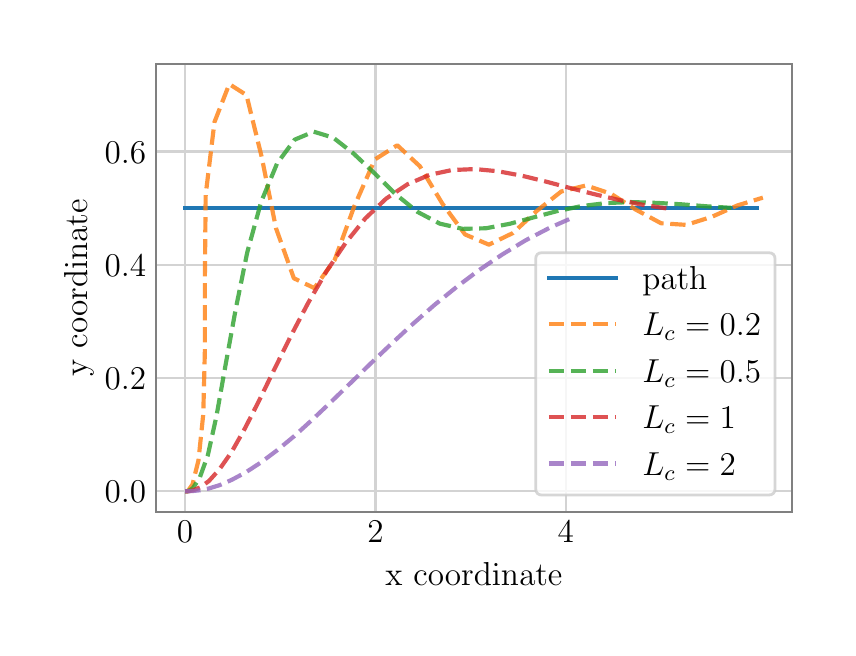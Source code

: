 \begingroup%
\makeatletter%
\begin{pgfpicture}%
\pgfpathrectangle{\pgfpointorigin}{\pgfqpoint{4.0in}{3.0in}}%
\pgfusepath{use as bounding box, clip}%
\begin{pgfscope}%
\pgfsetbuttcap%
\pgfsetmiterjoin%
\definecolor{currentfill}{rgb}{1.0,1.0,1.0}%
\pgfsetfillcolor{currentfill}%
\pgfsetlinewidth{0.0pt}%
\definecolor{currentstroke}{rgb}{1.0,1.0,1.0}%
\pgfsetstrokecolor{currentstroke}%
\pgfsetdash{}{0pt}%
\pgfpathmoveto{\pgfqpoint{0.0in}{0.0in}}%
\pgfpathlineto{\pgfqpoint{4.0in}{0.0in}}%
\pgfpathlineto{\pgfqpoint{4.0in}{3.0in}}%
\pgfpathlineto{\pgfqpoint{0.0in}{3.0in}}%
\pgfpathlineto{\pgfqpoint{0.0in}{0.0in}}%
\pgfpathclose%
\pgfusepath{fill}%
\end{pgfscope}%
\begin{pgfscope}%
\pgfsetbuttcap%
\pgfsetmiterjoin%
\definecolor{currentfill}{rgb}{1.0,1.0,1.0}%
\pgfsetfillcolor{currentfill}%
\pgfsetlinewidth{0.0pt}%
\definecolor{currentstroke}{rgb}{0.0,0.0,0.0}%
\pgfsetstrokecolor{currentstroke}%
\pgfsetstrokeopacity{0.0}%
\pgfsetdash{}{0pt}%
\pgfpathmoveto{\pgfqpoint{0.642in}{0.58in}}%
\pgfpathlineto{\pgfqpoint{3.82in}{0.58in}}%
\pgfpathlineto{\pgfqpoint{3.82in}{2.82in}}%
\pgfpathlineto{\pgfqpoint{0.642in}{2.82in}}%
\pgfpathlineto{\pgfqpoint{0.642in}{0.58in}}%
\pgfpathclose%
\pgfusepath{fill}%
\end{pgfscope}%
\begin{pgfscope}%
\pgfpathrectangle{\pgfqpoint{0.642in}{0.58in}}{\pgfqpoint{3.178in}{2.24in}}%
\pgfusepath{clip}%
\pgfsetrectcap%
\pgfsetroundjoin%
\pgfsetlinewidth{0.803pt}%
\definecolor{currentstroke}{rgb}{0.827,0.827,0.827}%
\pgfsetstrokecolor{currentstroke}%
\pgfsetdash{}{0pt}%
\pgfpathmoveto{\pgfqpoint{0.787in}{0.58in}}%
\pgfpathlineto{\pgfqpoint{0.787in}{2.82in}}%
\pgfusepath{stroke}%
\end{pgfscope}%
\begin{pgfscope}%
\definecolor{textcolor}{rgb}{0.0,0.0,0.0}%
\pgfsetstrokecolor{textcolor}%
\pgfsetfillcolor{textcolor}%
\pgftext[x=0.787in,y=0.532in,,top]{\color{textcolor}\rmfamily\fontsize{12.0}{14.4}\selectfont 0}%
\end{pgfscope}%
\begin{pgfscope}%
\pgfpathrectangle{\pgfqpoint{0.642in}{0.58in}}{\pgfqpoint{3.178in}{2.24in}}%
\pgfusepath{clip}%
\pgfsetrectcap%
\pgfsetroundjoin%
\pgfsetlinewidth{0.803pt}%
\definecolor{currentstroke}{rgb}{0.827,0.827,0.827}%
\pgfsetstrokecolor{currentstroke}%
\pgfsetdash{}{0pt}%
\pgfpathmoveto{\pgfqpoint{1.739in}{0.58in}}%
\pgfpathlineto{\pgfqpoint{1.739in}{2.82in}}%
\pgfusepath{stroke}%
\end{pgfscope}%
\begin{pgfscope}%
\definecolor{textcolor}{rgb}{0.0,0.0,0.0}%
\pgfsetstrokecolor{textcolor}%
\pgfsetfillcolor{textcolor}%
\pgftext[x=1.739in,y=0.532in,,top]{\color{textcolor}\rmfamily\fontsize{12.0}{14.4}\selectfont 2}%
\end{pgfscope}%
\begin{pgfscope}%
\pgfpathrectangle{\pgfqpoint{0.642in}{0.58in}}{\pgfqpoint{3.178in}{2.24in}}%
\pgfusepath{clip}%
\pgfsetrectcap%
\pgfsetroundjoin%
\pgfsetlinewidth{0.803pt}%
\definecolor{currentstroke}{rgb}{0.827,0.827,0.827}%
\pgfsetstrokecolor{currentstroke}%
\pgfsetdash{}{0pt}%
\pgfpathmoveto{\pgfqpoint{2.691in}{0.58in}}%
\pgfpathlineto{\pgfqpoint{2.691in}{2.82in}}%
\pgfusepath{stroke}%
\end{pgfscope}%
\begin{pgfscope}%
\definecolor{textcolor}{rgb}{0.0,0.0,0.0}%
\pgfsetstrokecolor{textcolor}%
\pgfsetfillcolor{textcolor}%
\pgftext[x=2.691in,y=0.532in,,top]{\color{textcolor}\rmfamily\fontsize{12.0}{14.4}\selectfont 4}%
\end{pgfscope}%
\begin{pgfscope}%
\definecolor{textcolor}{rgb}{0.0,0.0,0.0}%
\pgfsetstrokecolor{textcolor}%
\pgfsetfillcolor{textcolor}%
\pgftext[x=2.231in,y=0.328in,,top]{\color{textcolor}\rmfamily\fontsize{12.0}{14.4}\selectfont x coordinate}%
\end{pgfscope}%
\begin{pgfscope}%
\pgfpathrectangle{\pgfqpoint{0.642in}{0.58in}}{\pgfqpoint{3.178in}{2.24in}}%
\pgfusepath{clip}%
\pgfsetrectcap%
\pgfsetroundjoin%
\pgfsetlinewidth{0.803pt}%
\definecolor{currentstroke}{rgb}{0.827,0.827,0.827}%
\pgfsetstrokecolor{currentstroke}%
\pgfsetdash{}{0pt}%
\pgfpathmoveto{\pgfqpoint{0.642in}{0.682in}}%
\pgfpathlineto{\pgfqpoint{3.82in}{0.682in}}%
\pgfusepath{stroke}%
\end{pgfscope}%
\begin{pgfscope}%
\definecolor{textcolor}{rgb}{0.0,0.0,0.0}%
\pgfsetstrokecolor{textcolor}%
\pgfsetfillcolor{textcolor}%
\pgftext[x=0.385in, y=0.624in, left, base]{\color{textcolor}\rmfamily\fontsize{12.0}{14.4}\selectfont \(\displaystyle {0.0}\)}%
\end{pgfscope}%
\begin{pgfscope}%
\pgfpathrectangle{\pgfqpoint{0.642in}{0.58in}}{\pgfqpoint{3.178in}{2.24in}}%
\pgfusepath{clip}%
\pgfsetrectcap%
\pgfsetroundjoin%
\pgfsetlinewidth{0.803pt}%
\definecolor{currentstroke}{rgb}{0.827,0.827,0.827}%
\pgfsetstrokecolor{currentstroke}%
\pgfsetdash{}{0pt}%
\pgfpathmoveto{\pgfqpoint{0.642in}{1.248in}}%
\pgfpathlineto{\pgfqpoint{3.82in}{1.248in}}%
\pgfusepath{stroke}%
\end{pgfscope}%
\begin{pgfscope}%
\definecolor{textcolor}{rgb}{0.0,0.0,0.0}%
\pgfsetstrokecolor{textcolor}%
\pgfsetfillcolor{textcolor}%
\pgftext[x=0.385in, y=1.191in, left, base]{\color{textcolor}\rmfamily\fontsize{12.0}{14.4}\selectfont \(\displaystyle {0.2}\)}%
\end{pgfscope}%
\begin{pgfscope}%
\pgfpathrectangle{\pgfqpoint{0.642in}{0.58in}}{\pgfqpoint{3.178in}{2.24in}}%
\pgfusepath{clip}%
\pgfsetrectcap%
\pgfsetroundjoin%
\pgfsetlinewidth{0.803pt}%
\definecolor{currentstroke}{rgb}{0.827,0.827,0.827}%
\pgfsetstrokecolor{currentstroke}%
\pgfsetdash{}{0pt}%
\pgfpathmoveto{\pgfqpoint{0.642in}{1.815in}}%
\pgfpathlineto{\pgfqpoint{3.82in}{1.815in}}%
\pgfusepath{stroke}%
\end{pgfscope}%
\begin{pgfscope}%
\definecolor{textcolor}{rgb}{0.0,0.0,0.0}%
\pgfsetstrokecolor{textcolor}%
\pgfsetfillcolor{textcolor}%
\pgftext[x=0.385in, y=1.757in, left, base]{\color{textcolor}\rmfamily\fontsize{12.0}{14.4}\selectfont \(\displaystyle {0.4}\)}%
\end{pgfscope}%
\begin{pgfscope}%
\pgfpathrectangle{\pgfqpoint{0.642in}{0.58in}}{\pgfqpoint{3.178in}{2.24in}}%
\pgfusepath{clip}%
\pgfsetrectcap%
\pgfsetroundjoin%
\pgfsetlinewidth{0.803pt}%
\definecolor{currentstroke}{rgb}{0.827,0.827,0.827}%
\pgfsetstrokecolor{currentstroke}%
\pgfsetdash{}{0pt}%
\pgfpathmoveto{\pgfqpoint{0.642in}{2.381in}}%
\pgfpathlineto{\pgfqpoint{3.82in}{2.381in}}%
\pgfusepath{stroke}%
\end{pgfscope}%
\begin{pgfscope}%
\definecolor{textcolor}{rgb}{0.0,0.0,0.0}%
\pgfsetstrokecolor{textcolor}%
\pgfsetfillcolor{textcolor}%
\pgftext[x=0.385in, y=2.323in, left, base]{\color{textcolor}\rmfamily\fontsize{12.0}{14.4}\selectfont \(\displaystyle {0.6}\)}%
\end{pgfscope}%
\begin{pgfscope}%
\definecolor{textcolor}{rgb}{0.0,0.0,0.0}%
\pgfsetstrokecolor{textcolor}%
\pgfsetfillcolor{textcolor}%
\pgftext[x=0.33in,y=1.7in,,bottom,rotate=90.0]{\color{textcolor}\rmfamily\fontsize{12.0}{14.4}\selectfont y coordinate}%
\end{pgfscope}%
\begin{pgfscope}%
\pgfpathrectangle{\pgfqpoint{0.642in}{0.58in}}{\pgfqpoint{3.178in}{2.24in}}%
\pgfusepath{clip}%
\pgfsetrectcap%
\pgfsetroundjoin%
\pgfsetlinewidth{1.506pt}%
\definecolor{currentstroke}{rgb}{0.122,0.467,0.706}%
\pgfsetstrokecolor{currentstroke}%
\pgfsetdash{}{0pt}%
\pgfpathmoveto{\pgfqpoint{0.787in}{2.098in}}%
\pgfpathlineto{\pgfqpoint{0.845in}{2.098in}}%
\pgfpathlineto{\pgfqpoint{0.903in}{2.098in}}%
\pgfpathlineto{\pgfqpoint{0.962in}{2.098in}}%
\pgfpathlineto{\pgfqpoint{1.02in}{2.098in}}%
\pgfpathlineto{\pgfqpoint{1.078in}{2.098in}}%
\pgfpathlineto{\pgfqpoint{1.137in}{2.098in}}%
\pgfpathlineto{\pgfqpoint{1.195in}{2.098in}}%
\pgfpathlineto{\pgfqpoint{1.253in}{2.098in}}%
\pgfpathlineto{\pgfqpoint{1.312in}{2.098in}}%
\pgfpathlineto{\pgfqpoint{1.37in}{2.098in}}%
\pgfpathlineto{\pgfqpoint{1.428in}{2.098in}}%
\pgfpathlineto{\pgfqpoint{1.486in}{2.098in}}%
\pgfpathlineto{\pgfqpoint{1.545in}{2.098in}}%
\pgfpathlineto{\pgfqpoint{1.603in}{2.098in}}%
\pgfpathlineto{\pgfqpoint{1.661in}{2.098in}}%
\pgfpathlineto{\pgfqpoint{1.72in}{2.098in}}%
\pgfpathlineto{\pgfqpoint{1.778in}{2.098in}}%
\pgfpathlineto{\pgfqpoint{1.836in}{2.098in}}%
\pgfpathlineto{\pgfqpoint{1.895in}{2.098in}}%
\pgfpathlineto{\pgfqpoint{1.953in}{2.098in}}%
\pgfpathlineto{\pgfqpoint{2.011in}{2.098in}}%
\pgfpathlineto{\pgfqpoint{2.069in}{2.098in}}%
\pgfpathlineto{\pgfqpoint{2.128in}{2.098in}}%
\pgfpathlineto{\pgfqpoint{2.186in}{2.098in}}%
\pgfpathlineto{\pgfqpoint{2.244in}{2.098in}}%
\pgfpathlineto{\pgfqpoint{2.303in}{2.098in}}%
\pgfpathlineto{\pgfqpoint{2.361in}{2.098in}}%
\pgfpathlineto{\pgfqpoint{2.419in}{2.098in}}%
\pgfpathlineto{\pgfqpoint{2.478in}{2.098in}}%
\pgfpathlineto{\pgfqpoint{2.536in}{2.098in}}%
\pgfpathlineto{\pgfqpoint{2.594in}{2.098in}}%
\pgfpathlineto{\pgfqpoint{2.652in}{2.098in}}%
\pgfpathlineto{\pgfqpoint{2.711in}{2.098in}}%
\pgfpathlineto{\pgfqpoint{2.769in}{2.098in}}%
\pgfpathlineto{\pgfqpoint{2.827in}{2.098in}}%
\pgfpathlineto{\pgfqpoint{2.886in}{2.098in}}%
\pgfpathlineto{\pgfqpoint{2.944in}{2.098in}}%
\pgfpathlineto{\pgfqpoint{3.002in}{2.098in}}%
\pgfpathlineto{\pgfqpoint{3.061in}{2.098in}}%
\pgfpathlineto{\pgfqpoint{3.119in}{2.098in}}%
\pgfpathlineto{\pgfqpoint{3.177in}{2.098in}}%
\pgfpathlineto{\pgfqpoint{3.235in}{2.098in}}%
\pgfpathlineto{\pgfqpoint{3.294in}{2.098in}}%
\pgfpathlineto{\pgfqpoint{3.352in}{2.098in}}%
\pgfpathlineto{\pgfqpoint{3.41in}{2.098in}}%
\pgfpathlineto{\pgfqpoint{3.469in}{2.098in}}%
\pgfpathlineto{\pgfqpoint{3.527in}{2.098in}}%
\pgfpathlineto{\pgfqpoint{3.585in}{2.098in}}%
\pgfpathlineto{\pgfqpoint{3.644in}{2.098in}}%
\pgfusepath{stroke}%
\end{pgfscope}%
\begin{pgfscope}%
\pgfpathrectangle{\pgfqpoint{0.642in}{0.58in}}{\pgfqpoint{3.178in}{2.24in}}%
\pgfusepath{clip}%
\pgfsetbuttcap%
\pgfsetroundjoin%
\pgfsetlinewidth{1.506pt}%
\definecolor{currentstroke}{rgb}{1.0,0.498,0.055}%
\pgfsetstrokecolor{currentstroke}%
\pgfsetstrokeopacity{0.8}%
\pgfsetdash{{5.55pt}{2.4pt}}{0.0pt}%
\pgfpathmoveto{\pgfqpoint{0.787in}{0.682in}}%
\pgfpathlineto{\pgfqpoint{0.787in}{0.682in}}%
\pgfpathlineto{\pgfqpoint{0.8in}{0.682in}}%
\pgfpathlineto{\pgfqpoint{0.824in}{0.716in}}%
\pgfpathlineto{\pgfqpoint{0.854in}{0.837in}}%
\pgfpathlineto{\pgfqpoint{0.878in}{1.068in}}%
\pgfpathlineto{\pgfqpoint{0.886in}{1.386in}}%
\pgfpathlineto{\pgfqpoint{0.886in}{1.755in}}%
\pgfpathlineto{\pgfqpoint{0.89in}{2.164in}}%
\pgfpathlineto{\pgfqpoint{0.934in}{2.528in}}%
\pgfpathlineto{\pgfqpoint{1.008in}{2.718in}}%
\pgfpathlineto{\pgfqpoint{1.094in}{2.663in}}%
\pgfpathlineto{\pgfqpoint{1.169in}{2.358in}}%
\pgfpathlineto{\pgfqpoint{1.242in}{1.996in}}%
\pgfpathlineto{\pgfqpoint{1.331in}{1.747in}}%
\pgfpathlineto{\pgfqpoint{1.433in}{1.698in}}%
\pgfpathlineto{\pgfqpoint{1.535in}{1.839in}}%
\pgfpathlineto{\pgfqpoint{1.633in}{2.107in}}%
\pgfpathlineto{\pgfqpoint{1.736in}{2.341in}}%
\pgfpathlineto{\pgfqpoint{1.848in}{2.412in}}%
\pgfpathlineto{\pgfqpoint{1.961in}{2.307in}}%
\pgfpathlineto{\pgfqpoint{2.073in}{2.121in}}%
\pgfpathlineto{\pgfqpoint{2.187in}{1.966in}}%
\pgfpathlineto{\pgfqpoint{2.306in}{1.915in}}%
\pgfpathlineto{\pgfqpoint{2.426in}{1.973in}}%
\pgfpathlineto{\pgfqpoint{2.547in}{2.085in}}%
\pgfpathlineto{\pgfqpoint{2.668in}{2.181in}}%
\pgfpathlineto{\pgfqpoint{2.792in}{2.211in}}%
\pgfpathlineto{\pgfqpoint{2.916in}{2.17in}}%
\pgfpathlineto{\pgfqpoint{3.041in}{2.09in}}%
\pgfpathlineto{\pgfqpoint{3.167in}{2.022in}}%
\pgfpathlineto{\pgfqpoint{3.293in}{2.014in}}%
\pgfpathlineto{\pgfqpoint{3.42in}{2.054in}}%
\pgfpathlineto{\pgfqpoint{3.548in}{2.111in}}%
\pgfpathlineto{\pgfqpoint{3.676in}{2.15in}}%
\pgfusepath{stroke}%
\end{pgfscope}%
\begin{pgfscope}%
\pgfpathrectangle{\pgfqpoint{0.642in}{0.58in}}{\pgfqpoint{3.178in}{2.24in}}%
\pgfusepath{clip}%
\pgfsetbuttcap%
\pgfsetroundjoin%
\pgfsetlinewidth{1.506pt}%
\definecolor{currentstroke}{rgb}{0.173,0.627,0.173}%
\pgfsetstrokecolor{currentstroke}%
\pgfsetstrokeopacity{0.8}%
\pgfsetdash{{5.55pt}{2.4pt}}{0.0pt}%
\pgfpathmoveto{\pgfqpoint{0.787in}{0.682in}}%
\pgfpathlineto{\pgfqpoint{0.787in}{0.682in}}%
\pgfpathlineto{\pgfqpoint{0.8in}{0.682in}}%
\pgfpathlineto{\pgfqpoint{0.825in}{0.696in}}%
\pgfpathlineto{\pgfqpoint{0.86in}{0.749in}}%
\pgfpathlineto{\pgfqpoint{0.901in}{0.863in}}%
\pgfpathlineto{\pgfqpoint{0.944in}{1.058in}}%
\pgfpathlineto{\pgfqpoint{0.989in}{1.311in}}%
\pgfpathlineto{\pgfqpoint{1.04in}{1.592in}}%
\pgfpathlineto{\pgfqpoint{1.098in}{1.877in}}%
\pgfpathlineto{\pgfqpoint{1.167in}{2.128in}}%
\pgfpathlineto{\pgfqpoint{1.247in}{2.321in}}%
\pgfpathlineto{\pgfqpoint{1.335in}{2.44in}}%
\pgfpathlineto{\pgfqpoint{1.43in}{2.48in}}%
\pgfpathlineto{\pgfqpoint{1.528in}{2.45in}}%
\pgfpathlineto{\pgfqpoint{1.629in}{2.371in}}%
\pgfpathlineto{\pgfqpoint{1.733in}{2.273in}}%
\pgfpathlineto{\pgfqpoint{1.839in}{2.168in}}%
\pgfpathlineto{\pgfqpoint{1.949in}{2.079in}}%
\pgfpathlineto{\pgfqpoint{2.061in}{2.02in}}%
\pgfpathlineto{\pgfqpoint{2.175in}{1.994in}}%
\pgfpathlineto{\pgfqpoint{2.291in}{1.997in}}%
\pgfpathlineto{\pgfqpoint{2.409in}{2.019in}}%
\pgfpathlineto{\pgfqpoint{2.528in}{2.051in}}%
\pgfpathlineto{\pgfqpoint{2.648in}{2.083in}}%
\pgfpathlineto{\pgfqpoint{2.77in}{2.108in}}%
\pgfpathlineto{\pgfqpoint{2.893in}{2.123in}}%
\pgfpathlineto{\pgfqpoint{3.016in}{2.128in}}%
\pgfpathlineto{\pgfqpoint{3.141in}{2.124in}}%
\pgfpathlineto{\pgfqpoint{3.266in}{2.117in}}%
\pgfpathlineto{\pgfqpoint{3.392in}{2.107in}}%
\pgfpathlineto{\pgfqpoint{3.519in}{2.099in}}%
\pgfusepath{stroke}%
\end{pgfscope}%
\begin{pgfscope}%
\pgfpathrectangle{\pgfqpoint{0.642in}{0.58in}}{\pgfqpoint{3.178in}{2.24in}}%
\pgfusepath{clip}%
\pgfsetbuttcap%
\pgfsetroundjoin%
\pgfsetlinewidth{1.506pt}%
\definecolor{currentstroke}{rgb}{0.839,0.153,0.157}%
\pgfsetstrokecolor{currentstroke}%
\pgfsetstrokeopacity{0.8}%
\pgfsetdash{{5.55pt}{2.4pt}}{0.0pt}%
\pgfpathmoveto{\pgfqpoint{0.787in}{0.682in}}%
\pgfpathlineto{\pgfqpoint{0.787in}{0.682in}}%
\pgfpathlineto{\pgfqpoint{0.8in}{0.682in}}%
\pgfpathlineto{\pgfqpoint{0.825in}{0.686in}}%
\pgfpathlineto{\pgfqpoint{0.861in}{0.701in}}%
\pgfpathlineto{\pgfqpoint{0.906in}{0.733in}}%
\pgfpathlineto{\pgfqpoint{0.959in}{0.792in}}%
\pgfpathlineto{\pgfqpoint{1.02in}{0.879in}}%
\pgfpathlineto{\pgfqpoint{1.086in}{0.996in}}%
\pgfpathlineto{\pgfqpoint{1.157in}{1.135in}}%
\pgfpathlineto{\pgfqpoint{1.234in}{1.293in}}%
\pgfpathlineto{\pgfqpoint{1.315in}{1.457in}}%
\pgfpathlineto{\pgfqpoint{1.402in}{1.623in}}%
\pgfpathlineto{\pgfqpoint{1.493in}{1.78in}}%
\pgfpathlineto{\pgfqpoint{1.589in}{1.923in}}%
\pgfpathlineto{\pgfqpoint{1.688in}{2.046in}}%
\pgfpathlineto{\pgfqpoint{1.792in}{2.145in}}%
\pgfpathlineto{\pgfqpoint{1.899in}{2.217in}}%
\pgfpathlineto{\pgfqpoint{2.009in}{2.264in}}%
\pgfpathlineto{\pgfqpoint{2.121in}{2.288in}}%
\pgfpathlineto{\pgfqpoint{2.236in}{2.293in}}%
\pgfpathlineto{\pgfqpoint{2.352in}{2.282in}}%
\pgfpathlineto{\pgfqpoint{2.47in}{2.26in}}%
\pgfpathlineto{\pgfqpoint{2.589in}{2.231in}}%
\pgfpathlineto{\pgfqpoint{2.709in}{2.199in}}%
\pgfpathlineto{\pgfqpoint{2.831in}{2.168in}}%
\pgfpathlineto{\pgfqpoint{2.954in}{2.139in}}%
\pgfpathlineto{\pgfqpoint{3.077in}{2.114in}}%
\pgfpathlineto{\pgfqpoint{3.202in}{2.095in}}%
\pgfusepath{stroke}%
\end{pgfscope}%
\begin{pgfscope}%
\pgfpathrectangle{\pgfqpoint{0.642in}{0.58in}}{\pgfqpoint{3.178in}{2.24in}}%
\pgfusepath{clip}%
\pgfsetbuttcap%
\pgfsetroundjoin%
\pgfsetlinewidth{1.506pt}%
\definecolor{currentstroke}{rgb}{0.58,0.404,0.741}%
\pgfsetstrokecolor{currentstroke}%
\pgfsetstrokeopacity{0.8}%
\pgfsetdash{{5.55pt}{2.4pt}}{0.0pt}%
\pgfpathmoveto{\pgfqpoint{0.787in}{0.682in}}%
\pgfpathlineto{\pgfqpoint{0.787in}{0.682in}}%
\pgfpathlineto{\pgfqpoint{0.8in}{0.682in}}%
\pgfpathlineto{\pgfqpoint{0.825in}{0.683in}}%
\pgfpathlineto{\pgfqpoint{0.861in}{0.687in}}%
\pgfpathlineto{\pgfqpoint{0.906in}{0.696in}}%
\pgfpathlineto{\pgfqpoint{0.961in}{0.713in}}%
\pgfpathlineto{\pgfqpoint{1.022in}{0.74in}}%
\pgfpathlineto{\pgfqpoint{1.091in}{0.777in}}%
\pgfpathlineto{\pgfqpoint{1.166in}{0.826in}}%
\pgfpathlineto{\pgfqpoint{1.246in}{0.886in}}%
\pgfpathlineto{\pgfqpoint{1.332in}{0.957in}}%
\pgfpathlineto{\pgfqpoint{1.421in}{1.038in}}%
\pgfpathlineto{\pgfqpoint{1.515in}{1.127in}}%
\pgfpathlineto{\pgfqpoint{1.612in}{1.221in}}%
\pgfpathlineto{\pgfqpoint{1.713in}{1.319in}}%
\pgfpathlineto{\pgfqpoint{1.817in}{1.418in}}%
\pgfpathlineto{\pgfqpoint{1.923in}{1.516in}}%
\pgfpathlineto{\pgfqpoint{2.032in}{1.612in}}%
\pgfpathlineto{\pgfqpoint{2.144in}{1.703in}}%
\pgfpathlineto{\pgfqpoint{2.257in}{1.788in}}%
\pgfpathlineto{\pgfqpoint{2.373in}{1.866in}}%
\pgfpathlineto{\pgfqpoint{2.49in}{1.937in}}%
\pgfpathlineto{\pgfqpoint{2.609in}{1.999in}}%
\pgfpathlineto{\pgfqpoint{2.729in}{2.052in}}%
\pgfusepath{stroke}%
\end{pgfscope}%
\begin{pgfscope}%
\pgfsetrectcap%
\pgfsetmiterjoin%
\pgfsetlinewidth{0.803pt}%
\definecolor{currentstroke}{rgb}{0.502,0.502,0.502}%
\pgfsetstrokecolor{currentstroke}%
\pgfsetdash{}{0pt}%
\pgfpathmoveto{\pgfqpoint{0.642in}{0.58in}}%
\pgfpathlineto{\pgfqpoint{0.642in}{2.82in}}%
\pgfusepath{stroke}%
\end{pgfscope}%
\begin{pgfscope}%
\pgfsetrectcap%
\pgfsetmiterjoin%
\pgfsetlinewidth{0.803pt}%
\definecolor{currentstroke}{rgb}{0.502,0.502,0.502}%
\pgfsetstrokecolor{currentstroke}%
\pgfsetdash{}{0pt}%
\pgfpathmoveto{\pgfqpoint{3.82in}{0.58in}}%
\pgfpathlineto{\pgfqpoint{3.82in}{2.82in}}%
\pgfusepath{stroke}%
\end{pgfscope}%
\begin{pgfscope}%
\pgfsetrectcap%
\pgfsetmiterjoin%
\pgfsetlinewidth{0.803pt}%
\definecolor{currentstroke}{rgb}{0.502,0.502,0.502}%
\pgfsetstrokecolor{currentstroke}%
\pgfsetdash{}{0pt}%
\pgfpathmoveto{\pgfqpoint{0.642in}{0.58in}}%
\pgfpathlineto{\pgfqpoint{3.82in}{0.58in}}%
\pgfusepath{stroke}%
\end{pgfscope}%
\begin{pgfscope}%
\pgfsetrectcap%
\pgfsetmiterjoin%
\pgfsetlinewidth{0.803pt}%
\definecolor{currentstroke}{rgb}{0.502,0.502,0.502}%
\pgfsetstrokecolor{currentstroke}%
\pgfsetdash{}{0pt}%
\pgfpathmoveto{\pgfqpoint{0.642in}{2.82in}}%
\pgfpathlineto{\pgfqpoint{3.82in}{2.82in}}%
\pgfusepath{stroke}%
\end{pgfscope}%
\begin{pgfscope}%
\pgfsetbuttcap%
\pgfsetmiterjoin%
\definecolor{currentfill}{rgb}{1.0,1.0,1.0}%
\pgfsetfillcolor{currentfill}%
\pgfsetfillopacity{0.8}%
\pgfsetlinewidth{1.004pt}%
\definecolor{currentstroke}{rgb}{0.8,0.8,0.8}%
\pgfsetstrokecolor{currentstroke}%
\pgfsetstrokeopacity{0.8}%
\pgfsetdash{}{0pt}%
\pgfpathmoveto{\pgfqpoint{2.573in}{0.663in}}%
\pgfpathlineto{\pgfqpoint{3.703in}{0.663in}}%
\pgfpathquadraticcurveto{\pgfqpoint{3.737in}{0.663in}}{\pgfqpoint{3.737in}{0.697in}}%
\pgfpathlineto{\pgfqpoint{3.737in}{1.842in}}%
\pgfpathquadraticcurveto{\pgfqpoint{3.737in}{1.875in}}{\pgfqpoint{3.703in}{1.875in}}%
\pgfpathlineto{\pgfqpoint{2.573in}{1.875in}}%
\pgfpathquadraticcurveto{\pgfqpoint{2.54in}{1.875in}}{\pgfqpoint{2.54in}{1.842in}}%
\pgfpathlineto{\pgfqpoint{2.54in}{0.697in}}%
\pgfpathquadraticcurveto{\pgfqpoint{2.54in}{0.663in}}{\pgfqpoint{2.573in}{0.663in}}%
\pgfpathlineto{\pgfqpoint{2.573in}{0.663in}}%
\pgfpathclose%
\pgfusepath{stroke,fill}%
\end{pgfscope}%
\begin{pgfscope}%
\pgfsetrectcap%
\pgfsetroundjoin%
\pgfsetlinewidth{1.506pt}%
\definecolor{currentstroke}{rgb}{0.122,0.467,0.706}%
\pgfsetstrokecolor{currentstroke}%
\pgfsetdash{}{0pt}%
\pgfpathmoveto{\pgfqpoint{2.606in}{1.75in}}%
\pgfpathlineto{\pgfqpoint{2.773in}{1.75in}}%
\pgfpathlineto{\pgfqpoint{2.94in}{1.75in}}%
\pgfusepath{stroke}%
\end{pgfscope}%
\begin{pgfscope}%
\definecolor{textcolor}{rgb}{0.0,0.0,0.0}%
\pgfsetstrokecolor{textcolor}%
\pgfsetfillcolor{textcolor}%
\pgftext[x=3.073in,y=1.692in,left,base]{\color{textcolor}\rmfamily\fontsize{12.0}{14.4}\selectfont path}%
\end{pgfscope}%
\begin{pgfscope}%
\pgfsetbuttcap%
\pgfsetroundjoin%
\pgfsetlinewidth{1.506pt}%
\definecolor{currentstroke}{rgb}{1.0,0.498,0.055}%
\pgfsetstrokecolor{currentstroke}%
\pgfsetstrokeopacity{0.8}%
\pgfsetdash{{5.55pt}{2.4pt}}{0.0pt}%
\pgfpathmoveto{\pgfqpoint{2.606in}{1.518in}}%
\pgfpathlineto{\pgfqpoint{2.773in}{1.518in}}%
\pgfpathlineto{\pgfqpoint{2.94in}{1.518in}}%
\pgfusepath{stroke}%
\end{pgfscope}%
\begin{pgfscope}%
\definecolor{textcolor}{rgb}{0.0,0.0,0.0}%
\pgfsetstrokecolor{textcolor}%
\pgfsetfillcolor{textcolor}%
\pgftext[x=3.073in,y=1.459in,left,base]{\color{textcolor}\rmfamily\fontsize{12.0}{14.4}\selectfont \(\displaystyle L_{c}=0.2\)}%
\end{pgfscope}%
\begin{pgfscope}%
\pgfsetbuttcap%
\pgfsetroundjoin%
\pgfsetlinewidth{1.506pt}%
\definecolor{currentstroke}{rgb}{0.173,0.627,0.173}%
\pgfsetstrokecolor{currentstroke}%
\pgfsetstrokeopacity{0.8}%
\pgfsetdash{{5.55pt}{2.4pt}}{0.0pt}%
\pgfpathmoveto{\pgfqpoint{2.606in}{1.285in}}%
\pgfpathlineto{\pgfqpoint{2.773in}{1.285in}}%
\pgfpathlineto{\pgfqpoint{2.94in}{1.285in}}%
\pgfusepath{stroke}%
\end{pgfscope}%
\begin{pgfscope}%
\definecolor{textcolor}{rgb}{0.0,0.0,0.0}%
\pgfsetstrokecolor{textcolor}%
\pgfsetfillcolor{textcolor}%
\pgftext[x=3.073in,y=1.227in,left,base]{\color{textcolor}\rmfamily\fontsize{12.0}{14.4}\selectfont \(\displaystyle L_{c}=0.5\)}%
\end{pgfscope}%
\begin{pgfscope}%
\pgfsetbuttcap%
\pgfsetroundjoin%
\pgfsetlinewidth{1.506pt}%
\definecolor{currentstroke}{rgb}{0.839,0.153,0.157}%
\pgfsetstrokecolor{currentstroke}%
\pgfsetstrokeopacity{0.8}%
\pgfsetdash{{5.55pt}{2.4pt}}{0.0pt}%
\pgfpathmoveto{\pgfqpoint{2.606in}{1.053in}}%
\pgfpathlineto{\pgfqpoint{2.773in}{1.053in}}%
\pgfpathlineto{\pgfqpoint{2.94in}{1.053in}}%
\pgfusepath{stroke}%
\end{pgfscope}%
\begin{pgfscope}%
\definecolor{textcolor}{rgb}{0.0,0.0,0.0}%
\pgfsetstrokecolor{textcolor}%
\pgfsetfillcolor{textcolor}%
\pgftext[x=3.073in,y=0.995in,left,base]{\color{textcolor}\rmfamily\fontsize{12.0}{14.4}\selectfont \(\displaystyle L_{c}=1\)}%
\end{pgfscope}%
\begin{pgfscope}%
\pgfsetbuttcap%
\pgfsetroundjoin%
\pgfsetlinewidth{1.506pt}%
\definecolor{currentstroke}{rgb}{0.58,0.404,0.741}%
\pgfsetstrokecolor{currentstroke}%
\pgfsetstrokeopacity{0.8}%
\pgfsetdash{{5.55pt}{2.4pt}}{0.0pt}%
\pgfpathmoveto{\pgfqpoint{2.606in}{0.821in}}%
\pgfpathlineto{\pgfqpoint{2.773in}{0.821in}}%
\pgfpathlineto{\pgfqpoint{2.94in}{0.821in}}%
\pgfusepath{stroke}%
\end{pgfscope}%
\begin{pgfscope}%
\definecolor{textcolor}{rgb}{0.0,0.0,0.0}%
\pgfsetstrokecolor{textcolor}%
\pgfsetfillcolor{textcolor}%
\pgftext[x=3.073in,y=0.762in,left,base]{\color{textcolor}\rmfamily\fontsize{12.0}{14.4}\selectfont \(\displaystyle L_{c}=2\)}%
\end{pgfscope}%
\end{pgfpicture}%
\makeatother%
\endgroup%
